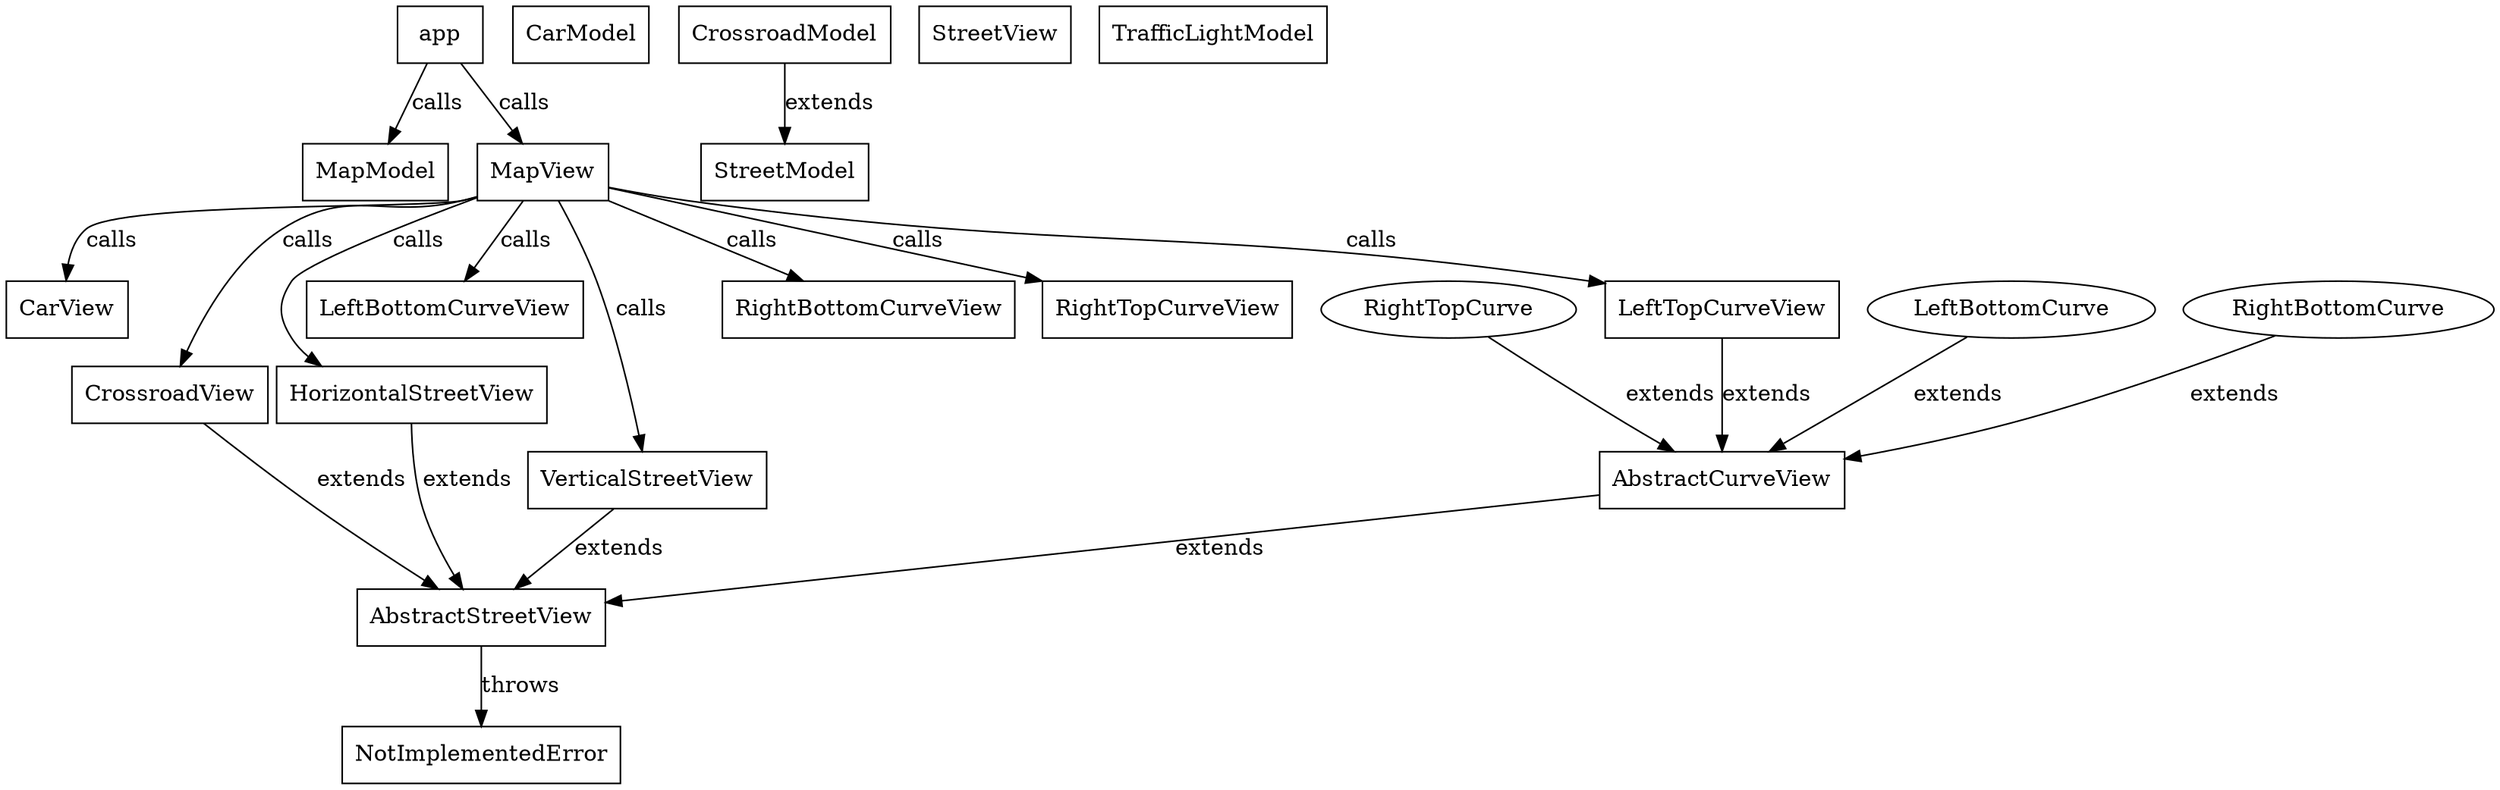 digraph G {
    app [shape=box];
    AbstractCurveView [shape=box];
    AbstractStreetView [shape=box];
    CarModel [shape=box];
    CarView [shape=box];
    CrossroadModel [shape=box];
    CrossroadView [shape=box];
    HorizontalStreetView [shape=box];
    LeftBottomCurveView [shape=box];
    LeftTopCurveView [shape=box];
    MapModel [shape=box];
    MapView [shape=box];
    NotImplementedError [shape=box];
    RightBottomCurveView [shape=box];
    RightTopCurveView [shape=box];
    StreetModel [shape=box];
    StreetView [shape=box];
    TrafficLightModel [shape=box];
    VerticalStreetView [shape=box];

    AbstractCurveView -> AbstractStreetView [label="extends"];
    AbstractStreetView -> NotImplementedError [label="throws"];
    app -> MapModel [label="calls"];
    app -> MapView [label="calls"];
    CrossroadModel -> StreetModel [label="extends"];
    CrossroadView -> AbstractStreetView [label="extends"];
    HorizontalStreetView -> AbstractStreetView [label="extends"];
    LeftBottomCurve -> AbstractCurveView [label="extends"];
    LeftTopCurveView -> AbstractCurveView [label="extends"];
    MapView -> CarView [label="calls"];
    MapView -> CrossroadView [label="calls"];
    MapView -> HorizontalStreetView [label="calls"];
    MapView -> LeftBottomCurveView [label="calls"];
    MapView -> LeftTopCurveView [label="calls"];
    MapView -> RightBottomCurveView [label="calls"];
    MapView -> RightTopCurveView [label="calls"];
    MapView -> VerticalStreetView [label="calls"];
    RightBottomCurve -> AbstractCurveView [label="extends"];
    RightTopCurve -> AbstractCurveView [label="extends"];
    VerticalStreetView -> AbstractStreetView [label="extends"];
}
